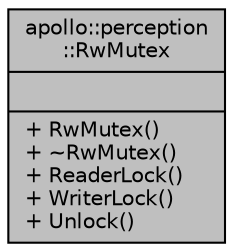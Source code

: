 digraph "apollo::perception::RwMutex"
{
  edge [fontname="Helvetica",fontsize="10",labelfontname="Helvetica",labelfontsize="10"];
  node [fontname="Helvetica",fontsize="10",shape=record];
  Node1 [label="{apollo::perception\l::RwMutex\n||+ RwMutex()\l+ ~RwMutex()\l+ ReaderLock()\l+ WriterLock()\l+ Unlock()\l}",height=0.2,width=0.4,color="black", fillcolor="grey75", style="filled" fontcolor="black"];
}
